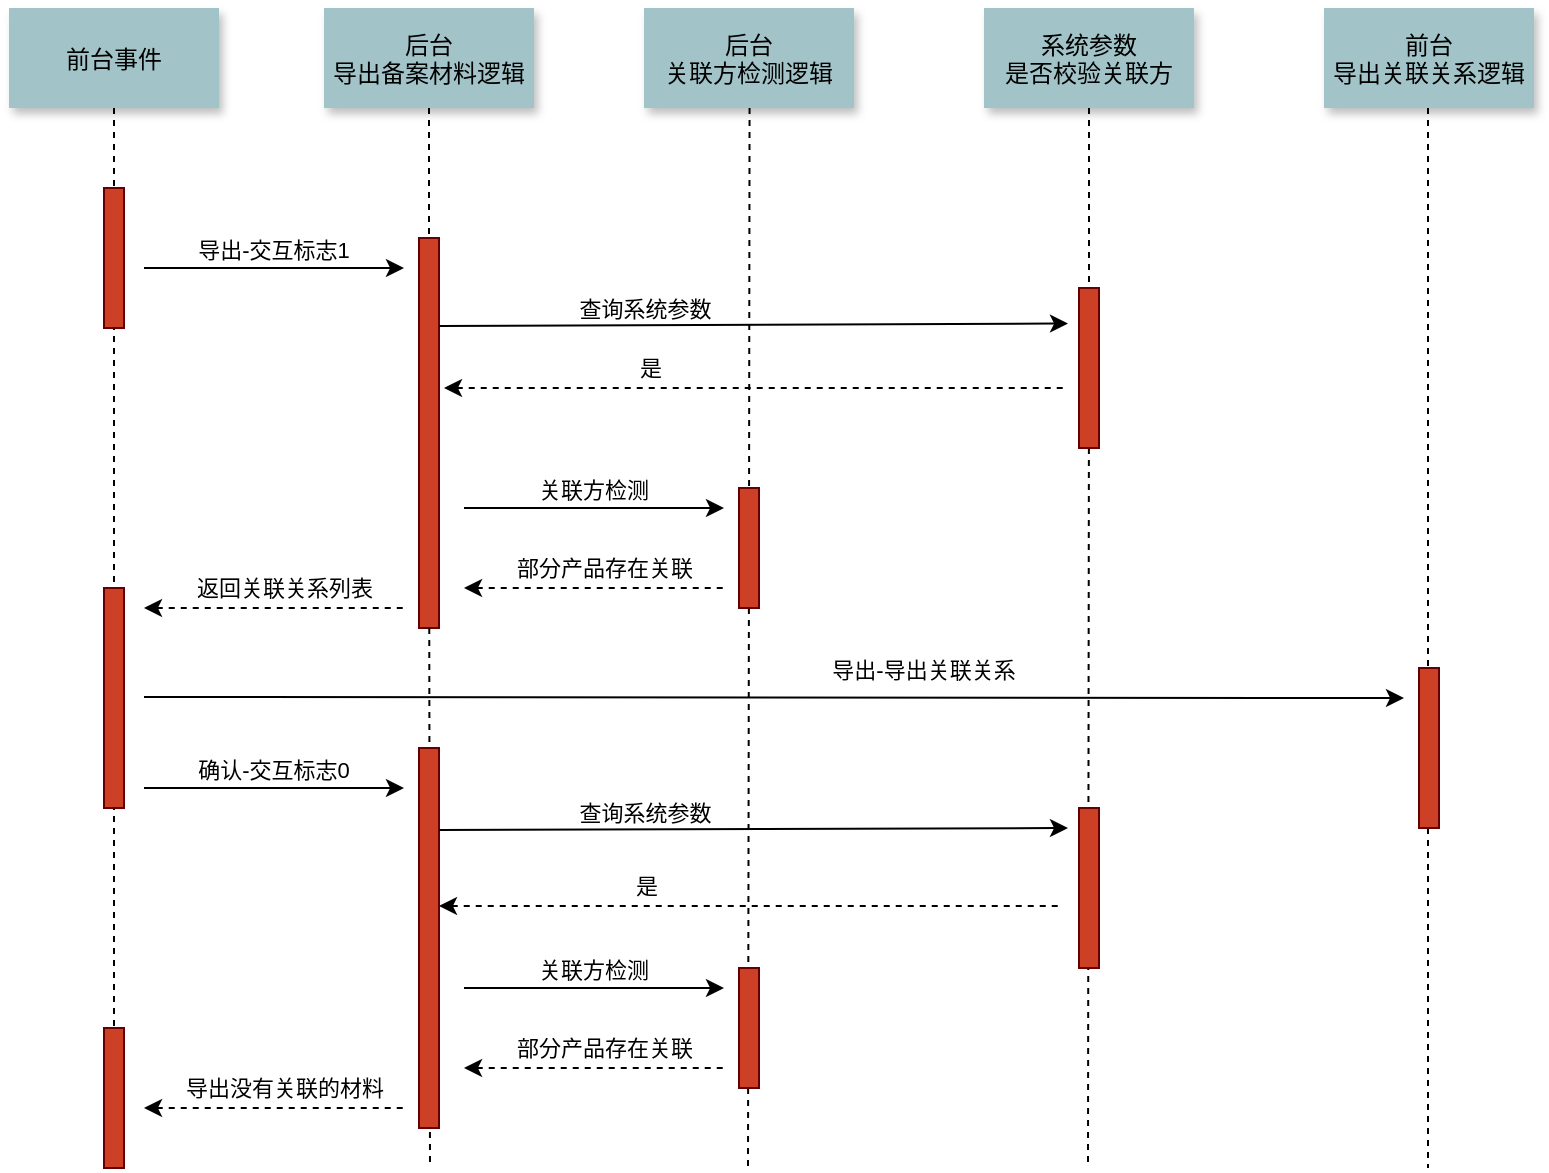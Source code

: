 <mxfile version="21.6.2" type="github">
  <diagram name="Page-1" id="9361dd3d-8414-5efd-6122-117bd74ce7a7">
    <mxGraphModel dx="1434" dy="764" grid="1" gridSize="10" guides="1" tooltips="1" connect="1" arrows="1" fold="1" page="0" pageScale="1.5" pageWidth="826" pageHeight="1169" background="none" math="0" shadow="0">
      <root>
        <mxCell id="0" />
        <mxCell id="1" parent="0" />
        <mxCell id="4" value="前台事件" style="shadow=1;fillColor=#A2C4C9;strokeColor=none" parent="1" vertex="1">
          <mxGeometry x="152.5" y="60" width="105" height="50" as="geometry" />
        </mxCell>
        <mxCell id="6" value="" style="fillColor=#CC4125;strokeColor=#660000" parent="1" vertex="1">
          <mxGeometry x="357.5" y="175" width="10" height="195" as="geometry" />
        </mxCell>
        <mxCell id="7" value="后台&#xa;导出备案材料逻辑" style="shadow=1;fillColor=#A2C4C9;strokeColor=none" parent="1" vertex="1">
          <mxGeometry x="310" y="60" width="105" height="50" as="geometry" />
        </mxCell>
        <mxCell id="8" value="" style="edgeStyle=none;endArrow=none;dashed=1" parent="1" source="7" target="6" edge="1">
          <mxGeometry x="272.335" y="165" width="100" height="100" as="geometry">
            <mxPoint x="362.259" y="110" as="sourcePoint" />
            <mxPoint x="362.576" y="165" as="targetPoint" />
          </mxGeometry>
        </mxCell>
        <mxCell id="9" value="导出-交互标志1" style="edgeStyle=none;verticalLabelPosition=top;verticalAlign=bottom" parent="1" edge="1">
          <mxGeometry x="220" y="92" width="100" height="100" as="geometry">
            <mxPoint x="220" y="190" as="sourcePoint" />
            <mxPoint x="350" y="190" as="targetPoint" />
          </mxGeometry>
        </mxCell>
        <mxCell id="11" value="" style="edgeStyle=none;verticalLabelPosition=top;verticalAlign=bottom;endArrow=none;startArrow=classic;dashed=1" parent="1" edge="1">
          <mxGeometry x="220" y="172.259" width="100" height="100" as="geometry">
            <mxPoint x="220" y="359.999" as="sourcePoint" />
            <mxPoint x="350" y="359.999" as="targetPoint" />
          </mxGeometry>
        </mxCell>
        <mxCell id="pBUZx8pV7DvgDz2EBKAD-104" value="返回关联关系列表" style="edgeLabel;html=1;align=center;verticalAlign=middle;resizable=0;points=[];" vertex="1" connectable="0" parent="11">
          <mxGeometry relative="1" as="geometry">
            <mxPoint x="5" y="-10" as="offset" />
          </mxGeometry>
        </mxCell>
        <mxCell id="15" value="后台&#xa;关联方检测逻辑" style="shadow=1;fillColor=#A2C4C9;strokeColor=none" parent="1" vertex="1">
          <mxGeometry x="470.004" y="60.0" width="105" height="50" as="geometry" />
        </mxCell>
        <mxCell id="33" value="" style="edgeStyle=elbowEdgeStyle;elbow=horizontal;endArrow=none;dashed=1;entryX=0.5;entryY=0;entryDx=0;entryDy=0;" parent="1" source="4" target="pBUZx8pV7DvgDz2EBKAD-119" edge="1">
          <mxGeometry x="230.0" y="310" width="100" height="100" as="geometry">
            <mxPoint x="230.0" y="410" as="sourcePoint" />
            <mxPoint x="330" y="310" as="targetPoint" />
          </mxGeometry>
        </mxCell>
        <mxCell id="52" value="" style="edgeStyle=none;endArrow=none;dashed=1" parent="1" source="6" edge="1">
          <mxGeometry x="376.571" y="339.697" width="100" height="100" as="geometry">
            <mxPoint x="466.736" y="284.697" as="sourcePoint" />
            <mxPoint x="363" y="640" as="targetPoint" />
          </mxGeometry>
        </mxCell>
        <mxCell id="pBUZx8pV7DvgDz2EBKAD-89" value="系统参数&#xa;是否校验关联方" style="shadow=1;fillColor=#A2C4C9;strokeColor=none" vertex="1" parent="1">
          <mxGeometry x="640.004" y="60.0" width="105" height="50" as="geometry" />
        </mxCell>
        <mxCell id="pBUZx8pV7DvgDz2EBKAD-91" value="" style="edgeStyle=none;endArrow=none;dashed=1" edge="1" parent="1" source="17">
          <mxGeometry x="376.571" y="339.697" width="100" height="100" as="geometry">
            <mxPoint x="522.78" y="110" as="sourcePoint" />
            <mxPoint x="522" y="640" as="targetPoint" />
          </mxGeometry>
        </mxCell>
        <mxCell id="pBUZx8pV7DvgDz2EBKAD-92" value="" style="edgeStyle=none;endArrow=none;dashed=1" edge="1" parent="1" source="pBUZx8pV7DvgDz2EBKAD-94">
          <mxGeometry x="376.571" y="339.697" width="100" height="100" as="geometry">
            <mxPoint x="692.5" y="110" as="sourcePoint" />
            <mxPoint x="692" y="640" as="targetPoint" />
          </mxGeometry>
        </mxCell>
        <mxCell id="pBUZx8pV7DvgDz2EBKAD-93" value="" style="edgeStyle=none;endArrow=none;dashed=1" edge="1" parent="1" target="17">
          <mxGeometry x="376.571" y="339.697" width="100" height="100" as="geometry">
            <mxPoint x="522.78" y="110" as="sourcePoint" />
            <mxPoint x="522" y="460" as="targetPoint" />
          </mxGeometry>
        </mxCell>
        <mxCell id="17" value="" style="fillColor=#CC4125;strokeColor=#660000" parent="1" vertex="1">
          <mxGeometry x="517.5" y="300" width="10" height="60" as="geometry" />
        </mxCell>
        <mxCell id="pBUZx8pV7DvgDz2EBKAD-95" value="" style="edgeStyle=none;endArrow=none;dashed=1" edge="1" parent="1" target="pBUZx8pV7DvgDz2EBKAD-94">
          <mxGeometry x="376.571" y="339.697" width="100" height="100" as="geometry">
            <mxPoint x="692.5" y="110" as="sourcePoint" />
            <mxPoint x="692" y="470" as="targetPoint" />
          </mxGeometry>
        </mxCell>
        <mxCell id="pBUZx8pV7DvgDz2EBKAD-94" value="" style="fillColor=#CC4125;strokeColor=#660000" vertex="1" parent="1">
          <mxGeometry x="687.5" y="200" width="10" height="80" as="geometry" />
        </mxCell>
        <mxCell id="pBUZx8pV7DvgDz2EBKAD-96" value="查询系统参数" style="edgeStyle=none;verticalLabelPosition=top;verticalAlign=bottom;entryX=-0.55;entryY=0.222;entryDx=0;entryDy=0;entryPerimeter=0;" edge="1" parent="1" target="pBUZx8pV7DvgDz2EBKAD-94">
          <mxGeometry width="100" height="100" as="geometry">
            <mxPoint x="367.5" y="219" as="sourcePoint" />
            <mxPoint x="680" y="219" as="targetPoint" />
            <mxPoint x="-54" y="1" as="offset" />
          </mxGeometry>
        </mxCell>
        <mxCell id="pBUZx8pV7DvgDz2EBKAD-98" value="" style="edgeStyle=none;verticalLabelPosition=top;verticalAlign=bottom;endArrow=none;startArrow=classic;dashed=1;" edge="1" parent="1">
          <mxGeometry x="220" y="172.259" width="100" height="100" as="geometry">
            <mxPoint x="370" y="250" as="sourcePoint" />
            <mxPoint x="680" y="249.999" as="targetPoint" />
          </mxGeometry>
        </mxCell>
        <mxCell id="pBUZx8pV7DvgDz2EBKAD-99" value="是" style="edgeLabel;html=1;align=center;verticalAlign=middle;resizable=0;points=[];" vertex="1" connectable="0" parent="pBUZx8pV7DvgDz2EBKAD-98">
          <mxGeometry relative="1" as="geometry">
            <mxPoint x="-52" y="-10" as="offset" />
          </mxGeometry>
        </mxCell>
        <mxCell id="pBUZx8pV7DvgDz2EBKAD-100" value="关联方检测" style="edgeStyle=none;verticalLabelPosition=top;verticalAlign=bottom" edge="1" parent="1">
          <mxGeometry width="100" height="100" as="geometry">
            <mxPoint x="380" y="310" as="sourcePoint" />
            <mxPoint x="510" y="310" as="targetPoint" />
            <mxPoint as="offset" />
          </mxGeometry>
        </mxCell>
        <mxCell id="pBUZx8pV7DvgDz2EBKAD-101" value="" style="edgeStyle=none;verticalLabelPosition=top;verticalAlign=bottom;endArrow=none;startArrow=classic;dashed=1" edge="1" parent="1">
          <mxGeometry x="220" y="172.259" width="100" height="100" as="geometry">
            <mxPoint x="380" y="349.999" as="sourcePoint" />
            <mxPoint x="510" y="349.999" as="targetPoint" />
          </mxGeometry>
        </mxCell>
        <mxCell id="pBUZx8pV7DvgDz2EBKAD-102" value="部分产品存在关联" style="edgeLabel;html=1;align=center;verticalAlign=middle;resizable=0;points=[];" vertex="1" connectable="0" parent="pBUZx8pV7DvgDz2EBKAD-101">
          <mxGeometry relative="1" as="geometry">
            <mxPoint x="5" y="-10" as="offset" />
          </mxGeometry>
        </mxCell>
        <mxCell id="pBUZx8pV7DvgDz2EBKAD-103" value="" style="fillColor=#CC4125;strokeColor=#660000" vertex="1" parent="1">
          <mxGeometry x="200" y="350" width="10" height="110" as="geometry" />
        </mxCell>
        <mxCell id="pBUZx8pV7DvgDz2EBKAD-105" value="前台&#xa;导出关联关系逻辑" style="shadow=1;fillColor=#A2C4C9;strokeColor=none" vertex="1" parent="1">
          <mxGeometry x="810.004" y="60.0" width="105" height="50" as="geometry" />
        </mxCell>
        <mxCell id="pBUZx8pV7DvgDz2EBKAD-106" value="" style="edgeStyle=none;endArrow=none;dashed=1;" edge="1" parent="1">
          <mxGeometry x="376.571" y="339.697" width="100" height="100" as="geometry">
            <mxPoint x="862" y="110" as="sourcePoint" />
            <mxPoint x="862" y="640" as="targetPoint" />
          </mxGeometry>
        </mxCell>
        <mxCell id="pBUZx8pV7DvgDz2EBKAD-107" value="" style="fillColor=#CC4125;strokeColor=#660000" vertex="1" parent="1">
          <mxGeometry x="857.5" y="390" width="10" height="80" as="geometry" />
        </mxCell>
        <mxCell id="pBUZx8pV7DvgDz2EBKAD-108" value="导出-导出关联关系" style="edgeStyle=none;verticalLabelPosition=top;verticalAlign=bottom" edge="1" parent="1">
          <mxGeometry width="100" height="100" as="geometry">
            <mxPoint x="220" y="404.5" as="sourcePoint" />
            <mxPoint x="850" y="405" as="targetPoint" />
            <mxPoint x="75" y="-5" as="offset" />
          </mxGeometry>
        </mxCell>
        <mxCell id="pBUZx8pV7DvgDz2EBKAD-109" value="" style="fillColor=#CC4125;strokeColor=#660000" vertex="1" parent="1">
          <mxGeometry x="357.5" y="430" width="10" height="190" as="geometry" />
        </mxCell>
        <mxCell id="pBUZx8pV7DvgDz2EBKAD-110" value="确认-交互标志0" style="edgeStyle=none;verticalLabelPosition=top;verticalAlign=bottom" edge="1" parent="1">
          <mxGeometry x="220" y="92" width="100" height="100" as="geometry">
            <mxPoint x="220" y="450" as="sourcePoint" />
            <mxPoint x="350" y="450" as="targetPoint" />
          </mxGeometry>
        </mxCell>
        <mxCell id="pBUZx8pV7DvgDz2EBKAD-111" value="" style="fillColor=#CC4125;strokeColor=#660000" vertex="1" parent="1">
          <mxGeometry x="687.5" y="460" width="10" height="80" as="geometry" />
        </mxCell>
        <mxCell id="pBUZx8pV7DvgDz2EBKAD-112" value="查询系统参数" style="edgeStyle=none;verticalLabelPosition=top;verticalAlign=bottom;entryX=-0.55;entryY=0.222;entryDx=0;entryDy=0;entryPerimeter=0;" edge="1" parent="1">
          <mxGeometry width="100" height="100" as="geometry">
            <mxPoint x="367.5" y="471" as="sourcePoint" />
            <mxPoint x="682" y="470" as="targetPoint" />
            <mxPoint x="-54" y="1" as="offset" />
          </mxGeometry>
        </mxCell>
        <mxCell id="pBUZx8pV7DvgDz2EBKAD-113" value="" style="edgeStyle=none;verticalLabelPosition=top;verticalAlign=bottom;endArrow=none;startArrow=classic;dashed=1;" edge="1" parent="1">
          <mxGeometry x="220" y="172.259" width="100" height="100" as="geometry">
            <mxPoint x="367.5" y="509" as="sourcePoint" />
            <mxPoint x="677.5" y="508.999" as="targetPoint" />
          </mxGeometry>
        </mxCell>
        <mxCell id="pBUZx8pV7DvgDz2EBKAD-114" value="是" style="edgeLabel;html=1;align=center;verticalAlign=middle;resizable=0;points=[];" vertex="1" connectable="0" parent="pBUZx8pV7DvgDz2EBKAD-113">
          <mxGeometry relative="1" as="geometry">
            <mxPoint x="-52" y="-10" as="offset" />
          </mxGeometry>
        </mxCell>
        <mxCell id="pBUZx8pV7DvgDz2EBKAD-115" value="" style="fillColor=#CC4125;strokeColor=#660000" vertex="1" parent="1">
          <mxGeometry x="517.5" y="540" width="10" height="60" as="geometry" />
        </mxCell>
        <mxCell id="pBUZx8pV7DvgDz2EBKAD-116" value="关联方检测" style="edgeStyle=none;verticalLabelPosition=top;verticalAlign=bottom" edge="1" parent="1">
          <mxGeometry width="100" height="100" as="geometry">
            <mxPoint x="380" y="550" as="sourcePoint" />
            <mxPoint x="510" y="550" as="targetPoint" />
            <mxPoint as="offset" />
          </mxGeometry>
        </mxCell>
        <mxCell id="pBUZx8pV7DvgDz2EBKAD-117" value="" style="edgeStyle=none;verticalLabelPosition=top;verticalAlign=bottom;endArrow=none;startArrow=classic;dashed=1" edge="1" parent="1">
          <mxGeometry x="220" y="172.259" width="100" height="100" as="geometry">
            <mxPoint x="380" y="589.999" as="sourcePoint" />
            <mxPoint x="510" y="589.999" as="targetPoint" />
          </mxGeometry>
        </mxCell>
        <mxCell id="pBUZx8pV7DvgDz2EBKAD-118" value="部分产品存在关联" style="edgeLabel;html=1;align=center;verticalAlign=middle;resizable=0;points=[];" vertex="1" connectable="0" parent="pBUZx8pV7DvgDz2EBKAD-117">
          <mxGeometry relative="1" as="geometry">
            <mxPoint x="5" y="-10" as="offset" />
          </mxGeometry>
        </mxCell>
        <mxCell id="pBUZx8pV7DvgDz2EBKAD-119" value="" style="fillColor=#CC4125;strokeColor=#660000" vertex="1" parent="1">
          <mxGeometry x="200" y="570" width="10" height="70" as="geometry" />
        </mxCell>
        <mxCell id="pBUZx8pV7DvgDz2EBKAD-120" value="" style="edgeStyle=none;verticalLabelPosition=top;verticalAlign=bottom;endArrow=none;startArrow=classic;dashed=1" edge="1" parent="1">
          <mxGeometry x="220" y="172.259" width="100" height="100" as="geometry">
            <mxPoint x="220" y="609.999" as="sourcePoint" />
            <mxPoint x="350" y="609.999" as="targetPoint" />
          </mxGeometry>
        </mxCell>
        <mxCell id="pBUZx8pV7DvgDz2EBKAD-121" value="导出没有关联的材料" style="edgeLabel;html=1;align=center;verticalAlign=middle;resizable=0;points=[];" vertex="1" connectable="0" parent="pBUZx8pV7DvgDz2EBKAD-120">
          <mxGeometry relative="1" as="geometry">
            <mxPoint x="5" y="-10" as="offset" />
          </mxGeometry>
        </mxCell>
        <mxCell id="2" value="" style="fillColor=#CC4125;strokeColor=#660000" parent="1" vertex="1">
          <mxGeometry x="200" y="150" width="10" height="70" as="geometry" />
        </mxCell>
      </root>
    </mxGraphModel>
  </diagram>
</mxfile>
